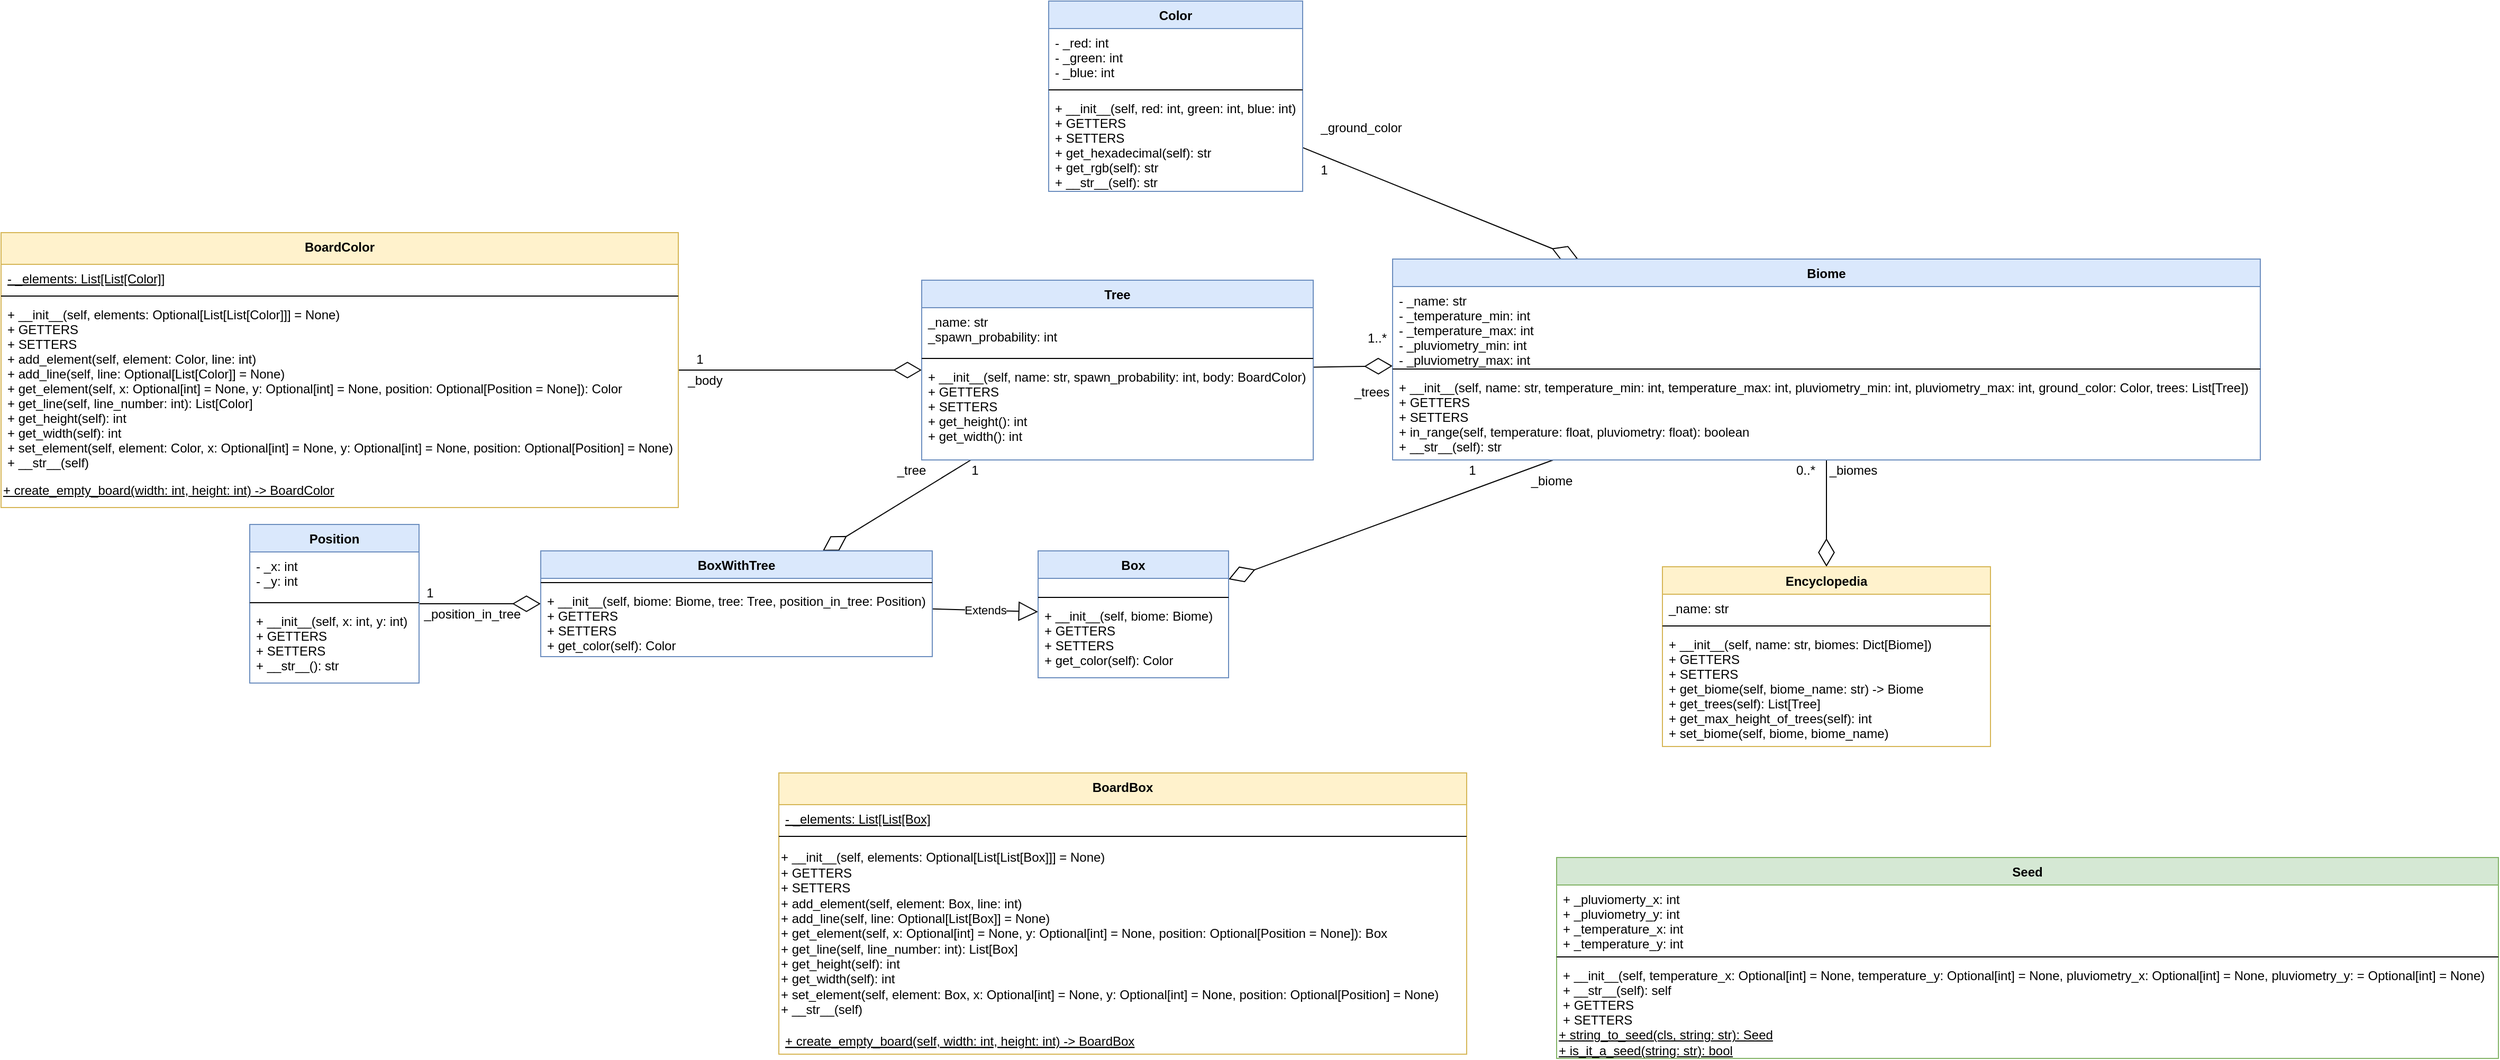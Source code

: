 <mxfile version="13.6.2" type="device"><diagram id="C8whWWGRZkC2s8Ugzqs-" name="Page-1"><mxGraphModel dx="4755" dy="2525" grid="1" gridSize="10" guides="1" tooltips="1" connect="1" arrows="1" fold="1" page="0" pageScale="1" pageWidth="827" pageHeight="1169" math="0" shadow="0"><root><mxCell id="0"/><mxCell id="1" parent="0"/><mxCell id="tSxRDudtPRZctdTpGKeW-9" value="" style="endArrow=diamondThin;endFill=0;endSize=24;html=1;" parent="1" source="tSxRDudtPRZctdTpGKeW-26" target="tSxRDudtPRZctdTpGKeW-5" edge="1"><mxGeometry width="160" relative="1" as="geometry"><mxPoint x="40" y="163.098" as="sourcePoint"/><mxPoint x="80" y="340" as="targetPoint"/></mxGeometry></mxCell><mxCell id="tSxRDudtPRZctdTpGKeW-10" value="1..*" style="text;html=1;align=center;verticalAlign=middle;resizable=0;points=[];autosize=1;" parent="1" vertex="1"><mxGeometry x="145" y="149" width="30" height="20" as="geometry"/></mxCell><mxCell id="tSxRDudtPRZctdTpGKeW-11" value="_trees" style="text;html=1;align=center;verticalAlign=middle;resizable=0;points=[];autosize=1;" parent="1" vertex="1"><mxGeometry x="130" y="200" width="50" height="20" as="geometry"/></mxCell><mxCell id="tSxRDudtPRZctdTpGKeW-19" value="" style="endArrow=diamondThin;endFill=0;endSize=24;html=1;" parent="1" source="tSxRDudtPRZctdTpGKeW-5" target="tSxRDudtPRZctdTpGKeW-12" edge="1"><mxGeometry width="160" relative="1" as="geometry"><mxPoint x="180" y="309.998" as="sourcePoint"/><mxPoint x="340" y="311.949" as="targetPoint"/></mxGeometry></mxCell><mxCell id="tSxRDudtPRZctdTpGKeW-20" value="_biomes" style="text;html=1;align=center;verticalAlign=middle;resizable=0;points=[];autosize=1;" parent="1" vertex="1"><mxGeometry x="580" y="274" width="60" height="20" as="geometry"/></mxCell><mxCell id="tSxRDudtPRZctdTpGKeW-21" value="0..*" style="text;html=1;align=center;verticalAlign=middle;resizable=0;points=[];autosize=1;" parent="1" vertex="1"><mxGeometry x="550" y="274" width="30" height="20" as="geometry"/></mxCell><mxCell id="tSxRDudtPRZctdTpGKeW-34" value="" style="endArrow=diamondThin;endFill=0;endSize=24;html=1;" parent="1" source="tSxRDudtPRZctdTpGKeW-30" target="tSxRDudtPRZctdTpGKeW-5" edge="1"><mxGeometry width="160" relative="1" as="geometry"><mxPoint x="10" y="70" as="sourcePoint"/><mxPoint x="170" y="70" as="targetPoint"/></mxGeometry></mxCell><mxCell id="tSxRDudtPRZctdTpGKeW-35" value="_ground_color" style="text;html=1;align=center;verticalAlign=middle;resizable=0;points=[];autosize=1;" parent="1" vertex="1"><mxGeometry x="100" y="-50" width="90" height="20" as="geometry"/></mxCell><mxCell id="tSxRDudtPRZctdTpGKeW-36" value="1" style="text;html=1;align=center;verticalAlign=middle;resizable=0;points=[];autosize=1;" parent="1" vertex="1"><mxGeometry x="100" y="-10" width="20" height="20" as="geometry"/></mxCell><mxCell id="tSxRDudtPRZctdTpGKeW-38" value="_body" style="text;html=1;align=center;verticalAlign=middle;resizable=0;points=[];autosize=1;" parent="1" vertex="1"><mxGeometry x="-500" y="189" width="50" height="20" as="geometry"/></mxCell><mxCell id="tSxRDudtPRZctdTpGKeW-40" value="" style="endArrow=diamondThin;endFill=0;endSize=24;html=1;" parent="1" source="tSxRDudtPRZctdTpGKeW-5" target="tSxRDudtPRZctdTpGKeW-22" edge="1"><mxGeometry width="160" relative="1" as="geometry"><mxPoint x="65" y="290" as="sourcePoint"/><mxPoint x="225" y="290" as="targetPoint"/></mxGeometry></mxCell><mxCell id="tSxRDudtPRZctdTpGKeW-41" value="_biome" style="text;html=1;align=center;verticalAlign=middle;resizable=0;points=[];autosize=1;" parent="1" vertex="1"><mxGeometry x="300" y="284" width="50" height="20" as="geometry"/></mxCell><mxCell id="tSxRDudtPRZctdTpGKeW-42" value="1" style="text;html=1;align=center;verticalAlign=middle;resizable=0;points=[];autosize=1;" parent="1" vertex="1"><mxGeometry x="240" y="274" width="20" height="20" as="geometry"/></mxCell><mxCell id="tSxRDudtPRZctdTpGKeW-43" value="" style="endArrow=diamondThin;endFill=0;endSize=24;html=1;" parent="1" source="tSxRDudtPRZctdTpGKeW-26" target="kUHXdceBuxzBcF5JBVnF-21" edge="1"><mxGeometry width="160" relative="1" as="geometry"><mxPoint x="120" y="290" as="sourcePoint"/><mxPoint x="280" y="290" as="targetPoint"/></mxGeometry></mxCell><mxCell id="tSxRDudtPRZctdTpGKeW-44" value="_tree" style="text;html=1;align=center;verticalAlign=middle;resizable=0;points=[];autosize=1;" parent="1" vertex="1"><mxGeometry x="-300" y="274" width="40" height="20" as="geometry"/></mxCell><mxCell id="tSxRDudtPRZctdTpGKeW-45" value="1" style="text;html=1;align=center;verticalAlign=middle;resizable=0;points=[];autosize=1;" parent="1" vertex="1"><mxGeometry x="-230" y="274" width="20" height="20" as="geometry"/></mxCell><mxCell id="kUHXdceBuxzBcF5JBVnF-25" value="Extends" style="endArrow=block;endSize=16;endFill=0;html=1;" parent="1" source="kUHXdceBuxzBcF5JBVnF-21" target="tSxRDudtPRZctdTpGKeW-22" edge="1"><mxGeometry width="160" relative="1" as="geometry"><mxPoint x="-40" y="530" as="sourcePoint"/><mxPoint x="120" y="530" as="targetPoint"/></mxGeometry></mxCell><mxCell id="xJdrUhEiBWuhwlC6Hji2-6" value="" style="endArrow=diamondThin;endFill=0;endSize=24;html=1;" parent="1" source="xJdrUhEiBWuhwlC6Hji2-2" target="tSxRDudtPRZctdTpGKeW-26" edge="1"><mxGeometry width="160" relative="1" as="geometry"><mxPoint x="-380" y="333.905" as="sourcePoint"/><mxPoint x="-220" y="330.002" as="targetPoint"/></mxGeometry></mxCell><mxCell id="xJdrUhEiBWuhwlC6Hji2-7" value="1" style="text;html=1;align=center;verticalAlign=middle;resizable=0;points=[];autosize=1;" parent="1" vertex="1"><mxGeometry x="-490" y="169" width="20" height="20" as="geometry"/></mxCell><mxCell id="tSxRDudtPRZctdTpGKeW-22" value="Box" style="swimlane;fontStyle=1;align=center;verticalAlign=top;childLayout=stackLayout;horizontal=1;startSize=26;horizontalStack=0;resizeParent=1;resizeParentMax=0;resizeLast=0;collapsible=1;marginBottom=0;fillColor=#dae8fc;strokeColor=#6c8ebf;" parent="1" vertex="1"><mxGeometry x="-160" y="360" width="180" height="120" as="geometry"/></mxCell><mxCell id="tSxRDudtPRZctdTpGKeW-23" value="&#10;" style="text;strokeColor=none;fillColor=none;align=left;verticalAlign=top;spacingLeft=4;spacingRight=4;overflow=hidden;rotatable=0;points=[[0,0.5],[1,0.5]];portConstraint=eastwest;" parent="tSxRDudtPRZctdTpGKeW-22" vertex="1"><mxGeometry y="26" width="180" height="14" as="geometry"/></mxCell><mxCell id="tSxRDudtPRZctdTpGKeW-24" value="" style="line;strokeWidth=1;fillColor=none;align=left;verticalAlign=middle;spacingTop=-1;spacingLeft=3;spacingRight=3;rotatable=0;labelPosition=right;points=[];portConstraint=eastwest;" parent="tSxRDudtPRZctdTpGKeW-22" vertex="1"><mxGeometry y="40" width="180" height="8" as="geometry"/></mxCell><mxCell id="tSxRDudtPRZctdTpGKeW-25" value="+ __init__(self, biome: Biome)&#10;+ GETTERS&#10;+ SETTERS&#10;+ get_color(self): Color" style="text;strokeColor=none;fillColor=none;align=left;verticalAlign=top;spacingLeft=4;spacingRight=4;overflow=hidden;rotatable=0;points=[[0,0.5],[1,0.5]];portConstraint=eastwest;" parent="tSxRDudtPRZctdTpGKeW-22" vertex="1"><mxGeometry y="48" width="180" height="72" as="geometry"/></mxCell><mxCell id="_piUrLG7zyeL2lo5E84F-3" value="" style="endArrow=diamondThin;endFill=0;endSize=24;html=1;" parent="1" source="CmqtOhDd9aw_pAKIg9Tn-6" target="kUHXdceBuxzBcF5JBVnF-21" edge="1"><mxGeometry width="160" relative="1" as="geometry"><mxPoint x="-750" y="416.338" as="sourcePoint"/><mxPoint x="440" y="780.273" as="targetPoint"/></mxGeometry></mxCell><mxCell id="_piUrLG7zyeL2lo5E84F-4" value="_position_in_tree" style="text;html=1;align=center;verticalAlign=middle;resizable=0;points=[];autosize=1;" parent="1" vertex="1"><mxGeometry x="-750" y="410" width="110" height="20" as="geometry"/></mxCell><mxCell id="_piUrLG7zyeL2lo5E84F-5" value="1" style="text;html=1;align=center;verticalAlign=middle;resizable=0;points=[];autosize=1;" parent="1" vertex="1"><mxGeometry x="-745" y="390" width="20" height="20" as="geometry"/></mxCell><mxCell id="kUHXdceBuxzBcF5JBVnF-21" value="BoxWithTree" style="swimlane;fontStyle=1;align=center;verticalAlign=top;childLayout=stackLayout;horizontal=1;startSize=26;horizontalStack=0;resizeParent=1;resizeParentMax=0;resizeLast=0;collapsible=1;marginBottom=0;fillColor=#dae8fc;strokeColor=#6c8ebf;" parent="1" vertex="1"><mxGeometry x="-630" y="360" width="370" height="100" as="geometry"/></mxCell><mxCell id="kUHXdceBuxzBcF5JBVnF-23" value="" style="line;strokeWidth=1;fillColor=none;align=left;verticalAlign=middle;spacingTop=-1;spacingLeft=3;spacingRight=3;rotatable=0;labelPosition=right;points=[];portConstraint=eastwest;" parent="kUHXdceBuxzBcF5JBVnF-21" vertex="1"><mxGeometry y="26" width="370" height="8" as="geometry"/></mxCell><mxCell id="kUHXdceBuxzBcF5JBVnF-24" value="+ __init__(self, biome: Biome, tree: Tree, position_in_tree: Position)&#10;+ GETTERS&#10;+ SETTERS&#10;+ get_color(self): Color" style="text;strokeColor=none;fillColor=none;align=left;verticalAlign=top;spacingLeft=4;spacingRight=4;overflow=hidden;rotatable=0;points=[[0,0.5],[1,0.5]];portConstraint=eastwest;" parent="kUHXdceBuxzBcF5JBVnF-21" vertex="1"><mxGeometry y="34" width="370" height="66" as="geometry"/></mxCell><mxCell id="_piUrLG7zyeL2lo5E84F-12" value="Seed" style="swimlane;fontStyle=1;align=center;verticalAlign=top;childLayout=stackLayout;horizontal=1;startSize=26;horizontalStack=0;resizeParent=1;resizeParentMax=0;resizeLast=0;collapsible=1;marginBottom=0;fillColor=#d5e8d4;strokeColor=#82b366;" parent="1" vertex="1"><mxGeometry x="330" y="650" width="890" height="190" as="geometry"/></mxCell><mxCell id="_piUrLG7zyeL2lo5E84F-13" value="+ _pluviomerty_x: int&#10;+ _pluviometry_y: int&#10;+ _temperature_x: int&#10;+ _temperature_y: int" style="text;strokeColor=none;fillColor=none;align=left;verticalAlign=top;spacingLeft=4;spacingRight=4;overflow=hidden;rotatable=0;points=[[0,0.5],[1,0.5]];portConstraint=eastwest;" parent="_piUrLG7zyeL2lo5E84F-12" vertex="1"><mxGeometry y="26" width="890" height="64" as="geometry"/></mxCell><mxCell id="_piUrLG7zyeL2lo5E84F-14" value="" style="line;strokeWidth=1;fillColor=none;align=left;verticalAlign=middle;spacingTop=-1;spacingLeft=3;spacingRight=3;rotatable=0;labelPosition=right;points=[];portConstraint=eastwest;" parent="_piUrLG7zyeL2lo5E84F-12" vertex="1"><mxGeometry y="90" width="890" height="8" as="geometry"/></mxCell><mxCell id="_piUrLG7zyeL2lo5E84F-15" value="+ __init__(self, temperature_x: Optional[int] = None, temperature_y: Optional[int] = None, pluviometry_x: Optional[int] = None, pluviometry_y: = Optional[int] = None)&#10;+ __str__(self): self&#10;+ GETTERS&#10;+ SETTERS&#10;" style="text;strokeColor=none;fillColor=none;align=left;verticalAlign=top;spacingLeft=4;spacingRight=4;overflow=hidden;rotatable=0;points=[[0,0.5],[1,0.5]];portConstraint=eastwest;" parent="_piUrLG7zyeL2lo5E84F-12" vertex="1"><mxGeometry y="98" width="890" height="62" as="geometry"/></mxCell><mxCell id="_piUrLG7zyeL2lo5E84F-16" value="&lt;u&gt;+ string_to_seed(cls, string: str): Seed&lt;br&gt;&lt;div&gt;&lt;u&gt;+ is_it_a_seed(string: str): bool&lt;/u&gt;&lt;/div&gt;&lt;/u&gt;" style="text;html=1;align=left;verticalAlign=middle;resizable=0;points=[];autosize=1;" parent="_piUrLG7zyeL2lo5E84F-12" vertex="1"><mxGeometry y="160" width="890" height="30" as="geometry"/></mxCell><mxCell id="tSxRDudtPRZctdTpGKeW-26" value="Tree" style="swimlane;fontStyle=1;align=center;verticalAlign=top;childLayout=stackLayout;horizontal=1;startSize=26;horizontalStack=0;resizeParent=1;resizeParentMax=0;resizeLast=0;collapsible=1;marginBottom=0;fillColor=#dae8fc;strokeColor=#6c8ebf;" parent="1" vertex="1"><mxGeometry x="-270" y="104" width="370" height="170" as="geometry"/></mxCell><mxCell id="tSxRDudtPRZctdTpGKeW-27" value="_name: str&#10;_spawn_probability: int" style="text;strokeColor=none;fillColor=none;align=left;verticalAlign=top;spacingLeft=4;spacingRight=4;overflow=hidden;rotatable=0;points=[[0,0.5],[1,0.5]];portConstraint=eastwest;" parent="tSxRDudtPRZctdTpGKeW-26" vertex="1"><mxGeometry y="26" width="370" height="44" as="geometry"/></mxCell><mxCell id="tSxRDudtPRZctdTpGKeW-28" value="" style="line;strokeWidth=1;fillColor=none;align=left;verticalAlign=middle;spacingTop=-1;spacingLeft=3;spacingRight=3;rotatable=0;labelPosition=right;points=[];portConstraint=eastwest;" parent="tSxRDudtPRZctdTpGKeW-26" vertex="1"><mxGeometry y="70" width="370" height="8" as="geometry"/></mxCell><mxCell id="tSxRDudtPRZctdTpGKeW-29" value="+ __init__(self, name: str, spawn_probability: int, body: BoardColor)&#10;+ GETTERS&#10;+ SETTERS&#10;+ get_height(): int&#10;+ get_width(): int&#10;" style="text;strokeColor=none;fillColor=none;align=left;verticalAlign=top;spacingLeft=4;spacingRight=4;overflow=hidden;rotatable=0;points=[[0,0.5],[1,0.5]];portConstraint=eastwest;" parent="tSxRDudtPRZctdTpGKeW-26" vertex="1"><mxGeometry y="78" width="370" height="92" as="geometry"/></mxCell><mxCell id="tSxRDudtPRZctdTpGKeW-12" value="Encyclopedia" style="swimlane;fontStyle=1;align=center;verticalAlign=top;childLayout=stackLayout;horizontal=1;startSize=26;horizontalStack=0;resizeParent=1;resizeParentMax=0;resizeLast=0;collapsible=1;marginBottom=0;fillColor=#fff2cc;strokeColor=#d6b656;" parent="1" vertex="1"><mxGeometry x="430" y="375" width="310" height="170" as="geometry"/></mxCell><mxCell id="tSxRDudtPRZctdTpGKeW-13" value="_name: str" style="text;strokeColor=none;fillColor=none;align=left;verticalAlign=top;spacingLeft=4;spacingRight=4;overflow=hidden;rotatable=0;points=[[0,0.5],[1,0.5]];portConstraint=eastwest;" parent="tSxRDudtPRZctdTpGKeW-12" vertex="1"><mxGeometry y="26" width="310" height="26" as="geometry"/></mxCell><mxCell id="tSxRDudtPRZctdTpGKeW-14" value="" style="line;strokeWidth=1;fillColor=none;align=left;verticalAlign=middle;spacingTop=-1;spacingLeft=3;spacingRight=3;rotatable=0;labelPosition=right;points=[];portConstraint=eastwest;" parent="tSxRDudtPRZctdTpGKeW-12" vertex="1"><mxGeometry y="52" width="310" height="8" as="geometry"/></mxCell><mxCell id="tSxRDudtPRZctdTpGKeW-15" value="+ __init__(self, name: str, biomes: Dict[Biome])&#10;+ GETTERS&#10;+ SETTERS&#10;+ get_biome(self, biome_name: str) -&gt; Biome&#10;+ get_trees(self): List[Tree]&#10;+ get_max_height_of_trees(self): int&#10;+ set_biome(self, biome, biome_name)&#10;&#10;" style="text;strokeColor=none;fillColor=none;align=left;verticalAlign=top;spacingLeft=4;spacingRight=4;overflow=hidden;rotatable=0;points=[[0,0.5],[1,0.5]];portConstraint=eastwest;" parent="tSxRDudtPRZctdTpGKeW-12" vertex="1"><mxGeometry y="60" width="310" height="110" as="geometry"/></mxCell><mxCell id="CmqtOhDd9aw_pAKIg9Tn-6" value="Position" style="swimlane;fontStyle=1;align=center;verticalAlign=top;childLayout=stackLayout;horizontal=1;startSize=26;horizontalStack=0;resizeParent=1;resizeParentMax=0;resizeLast=0;collapsible=1;marginBottom=0;fillColor=#dae8fc;strokeColor=#6c8ebf;" parent="1" vertex="1"><mxGeometry x="-905" y="335" width="160" height="150" as="geometry"/></mxCell><mxCell id="CmqtOhDd9aw_pAKIg9Tn-7" value="- _x: int&#10;- _y: int&#10;" style="text;strokeColor=none;fillColor=none;align=left;verticalAlign=top;spacingLeft=4;spacingRight=4;overflow=hidden;rotatable=0;points=[[0,0.5],[1,0.5]];portConstraint=eastwest;" parent="CmqtOhDd9aw_pAKIg9Tn-6" vertex="1"><mxGeometry y="26" width="160" height="44" as="geometry"/></mxCell><mxCell id="CmqtOhDd9aw_pAKIg9Tn-8" value="" style="line;strokeWidth=1;fillColor=none;align=left;verticalAlign=middle;spacingTop=-1;spacingLeft=3;spacingRight=3;rotatable=0;labelPosition=right;points=[];portConstraint=eastwest;" parent="CmqtOhDd9aw_pAKIg9Tn-6" vertex="1"><mxGeometry y="70" width="160" height="8" as="geometry"/></mxCell><mxCell id="CmqtOhDd9aw_pAKIg9Tn-9" value="+ __init__(self, x: int, y: int)&#10;+ GETTERS&#10;+ SETTERS&#10;+ __str__(): str" style="text;strokeColor=none;fillColor=none;align=left;verticalAlign=top;spacingLeft=4;spacingRight=4;overflow=hidden;rotatable=0;points=[[0,0.5],[1,0.5]];portConstraint=eastwest;" parent="CmqtOhDd9aw_pAKIg9Tn-6" vertex="1"><mxGeometry y="78" width="160" height="72" as="geometry"/></mxCell><mxCell id="tSxRDudtPRZctdTpGKeW-5" value="Biome" style="swimlane;fontStyle=1;align=center;verticalAlign=top;childLayout=stackLayout;horizontal=1;startSize=26;horizontalStack=0;resizeParent=1;resizeParentMax=0;resizeLast=0;collapsible=1;marginBottom=0;fillColor=#dae8fc;strokeColor=#6c8ebf;" parent="1" vertex="1"><mxGeometry x="175" y="84" width="820" height="190" as="geometry"><mxRectangle x="190" y="84" width="70" height="26" as="alternateBounds"/></mxGeometry></mxCell><mxCell id="tSxRDudtPRZctdTpGKeW-6" value="- _name: str&#10;- _temperature_min: int&#10;- _temperature_max: int&#10;- _pluviometry_min: int&#10;- _pluviometry_max: int" style="text;align=left;verticalAlign=top;spacingLeft=4;spacingRight=4;overflow=hidden;rotatable=0;points=[[0,0.5],[1,0.5]];portConstraint=eastwest;" parent="tSxRDudtPRZctdTpGKeW-5" vertex="1"><mxGeometry y="26" width="820" height="74" as="geometry"/></mxCell><mxCell id="tSxRDudtPRZctdTpGKeW-7" value="" style="line;strokeWidth=1;fillColor=none;align=left;verticalAlign=middle;spacingTop=-1;spacingLeft=3;spacingRight=3;rotatable=0;labelPosition=right;points=[];portConstraint=eastwest;" parent="tSxRDudtPRZctdTpGKeW-5" vertex="1"><mxGeometry y="100" width="820" height="8" as="geometry"/></mxCell><mxCell id="tSxRDudtPRZctdTpGKeW-8" value="+ __init__(self, name: str, temperature_min: int, temperature_max: int, pluviometry_min: int, pluviometry_max: int, ground_color: Color, trees: List[Tree])&#10;+ GETTERS&#10;+ SETTERS&#10;+ in_range(self, temperature: float, pluviometry: float): boolean&#10;+ __str__(self): str&#10;" style="text;strokeColor=none;fillColor=none;align=left;verticalAlign=top;spacingLeft=4;spacingRight=4;overflow=hidden;rotatable=0;points=[[0,0.5],[1,0.5]];portConstraint=eastwest;" parent="tSxRDudtPRZctdTpGKeW-5" vertex="1"><mxGeometry y="108" width="820" height="82" as="geometry"/></mxCell><mxCell id="tSxRDudtPRZctdTpGKeW-30" value="Color" style="swimlane;fontStyle=1;align=center;verticalAlign=top;childLayout=stackLayout;horizontal=1;startSize=26;horizontalStack=0;resizeParent=1;resizeParentMax=0;resizeLast=0;collapsible=1;marginBottom=0;fillColor=#dae8fc;strokeColor=#6c8ebf;" parent="1" vertex="1"><mxGeometry x="-150" y="-160" width="240" height="180" as="geometry"/></mxCell><mxCell id="tSxRDudtPRZctdTpGKeW-31" value="- _red: int&#10;- _green: int&#10;- _blue: int&#10;" style="text;strokeColor=none;fillColor=none;align=left;verticalAlign=top;spacingLeft=4;spacingRight=4;overflow=hidden;rotatable=0;points=[[0,0.5],[1,0.5]];portConstraint=eastwest;" parent="tSxRDudtPRZctdTpGKeW-30" vertex="1"><mxGeometry y="26" width="240" height="54" as="geometry"/></mxCell><mxCell id="tSxRDudtPRZctdTpGKeW-32" value="" style="line;strokeWidth=1;fillColor=none;align=left;verticalAlign=middle;spacingTop=-1;spacingLeft=3;spacingRight=3;rotatable=0;labelPosition=right;points=[];portConstraint=eastwest;" parent="tSxRDudtPRZctdTpGKeW-30" vertex="1"><mxGeometry y="80" width="240" height="8" as="geometry"/></mxCell><mxCell id="tSxRDudtPRZctdTpGKeW-33" value="+ __init__(self, red: int, green: int, blue: int)&#10;+ GETTERS&#10;+ SETTERS&#10;+ get_hexadecimal(self): str&#10;+ get_rgb(self): str&#10;+ __str__(self): str&#10;" style="text;strokeColor=none;fillColor=none;align=left;verticalAlign=top;spacingLeft=4;spacingRight=4;overflow=hidden;rotatable=0;points=[[0,0.5],[1,0.5]];portConstraint=eastwest;" parent="tSxRDudtPRZctdTpGKeW-30" vertex="1"><mxGeometry y="88" width="240" height="92" as="geometry"/></mxCell><mxCell id="zA5OHEeaOckEQdmFBA_A-1" value="BoardBox" style="swimlane;fontStyle=1;align=center;verticalAlign=top;childLayout=stackLayout;horizontal=1;startSize=30;horizontalStack=0;resizeParent=1;resizeParentMax=0;resizeLast=0;collapsible=1;marginBottom=0;fillColor=#fff2cc;strokeColor=#d6b656;" parent="1" vertex="1"><mxGeometry x="-405" y="570" width="650" height="266" as="geometry"/></mxCell><mxCell id="zA5OHEeaOckEQdmFBA_A-2" value="- _elements: List[List[Box]" style="text;strokeColor=none;fillColor=none;align=left;verticalAlign=top;spacingLeft=4;spacingRight=4;overflow=hidden;rotatable=0;points=[[0,0.5],[1,0.5]];portConstraint=eastwest;fontStyle=4" parent="zA5OHEeaOckEQdmFBA_A-1" vertex="1"><mxGeometry y="30" width="650" height="26" as="geometry"/></mxCell><mxCell id="zA5OHEeaOckEQdmFBA_A-3" value="" style="line;strokeWidth=1;fillColor=none;align=left;verticalAlign=middle;spacingTop=-1;spacingLeft=3;spacingRight=3;rotatable=0;labelPosition=right;points=[];portConstraint=eastwest;" parent="zA5OHEeaOckEQdmFBA_A-1" vertex="1"><mxGeometry y="56" width="650" height="8" as="geometry"/></mxCell><mxCell id="0BPkuEDEZoVlZgNwRE2_-8" value="&lt;div&gt;+ __init__(self, elements: Optional[List[List[Box]]] = None)&lt;/div&gt;&lt;div&gt;+ GETTERS&lt;/div&gt;&lt;div&gt;+ SETTERS&lt;/div&gt;&lt;div&gt;+ add_element(self, element: Box, line: int)&lt;/div&gt;&lt;div&gt;+ add_line(self, line: Optional[List[Box]] = None)&lt;/div&gt;&lt;div&gt;+ get_element(self, x: Optional[int] = None, y: Optional[int] = None, position: Optional[Position = None]): Box&lt;/div&gt;&lt;div&gt;+ get_line(self, line_number: int): List[Box]&lt;/div&gt;&lt;div&gt;+ get_height(self): int&lt;/div&gt;&lt;div&gt;+ get_width(self): int&lt;/div&gt;&lt;div&gt;+ set_element(self, element: Box&lt;span&gt;, x: Optional[int] = None, y: Optional[int] = None, position: Optional[Position] = None)&lt;/span&gt;&lt;/div&gt;&lt;div&gt;+ __str__(self)&lt;/div&gt;" style="text;html=1;strokeColor=none;fillColor=none;align=left;verticalAlign=middle;whiteSpace=wrap;rounded=0;" parent="zA5OHEeaOckEQdmFBA_A-1" vertex="1"><mxGeometry y="64" width="650" height="176" as="geometry"/></mxCell><mxCell id="zA5OHEeaOckEQdmFBA_A-4" value="+ create_empty_board(self, width: int, height: int) -&gt; BoardBox" style="text;strokeColor=none;fillColor=none;align=left;verticalAlign=top;spacingLeft=4;spacingRight=4;overflow=hidden;rotatable=0;points=[[0,0.5],[1,0.5]];portConstraint=eastwest;fontStyle=4" parent="zA5OHEeaOckEQdmFBA_A-1" vertex="1"><mxGeometry y="240" width="650" height="26" as="geometry"/></mxCell><mxCell id="xJdrUhEiBWuhwlC6Hji2-2" value="BoardColor" style="swimlane;fontStyle=1;align=center;verticalAlign=top;childLayout=stackLayout;horizontal=1;startSize=30;horizontalStack=0;resizeParent=1;resizeParentMax=0;resizeLast=0;collapsible=1;marginBottom=0;fillColor=#fff2cc;strokeColor=#d6b656;" parent="1" vertex="1"><mxGeometry x="-1140" y="59" width="640" height="260" as="geometry"/></mxCell><mxCell id="ZjR4sVKAZGM08cdeTKeb-3" value="- _elements: List[List[Color]]" style="text;strokeColor=none;fillColor=none;align=left;verticalAlign=top;spacingLeft=4;spacingRight=4;overflow=hidden;rotatable=0;points=[[0,0.5],[1,0.5]];portConstraint=eastwest;fontStyle=4" parent="xJdrUhEiBWuhwlC6Hji2-2" vertex="1"><mxGeometry y="30" width="640" height="26" as="geometry"/></mxCell><mxCell id="xJdrUhEiBWuhwlC6Hji2-4" value="" style="line;strokeWidth=1;fillColor=none;align=left;verticalAlign=middle;spacingTop=-1;spacingLeft=3;spacingRight=3;rotatable=0;labelPosition=right;points=[];portConstraint=eastwest;" parent="xJdrUhEiBWuhwlC6Hji2-2" vertex="1"><mxGeometry y="56" width="640" height="8" as="geometry"/></mxCell><mxCell id="xJdrUhEiBWuhwlC6Hji2-5" value="+ __init__(self, elements: Optional[List[List[Color]]] = None)&#10;+ GETTERS&#10;+ SETTERS&#10;+ add_element(self, element: Color, line: int)&#10;+ add_line(self, line: Optional[List[Color]] = None)&#10;+ get_element(self, x: Optional[int] = None, y: Optional[int] = None, position: Optional[Position = None]): Color&#10;+ get_line(self, line_number: int): List[Color]&#10;+ get_height(self): int&#10;+ get_width(self): int&#10;+ set_element(self, element: Color, x: Optional[int] = None, y: Optional[int] = None, position: Optional[Position] = None)&#10;+ __str__(self)" style="text;strokeColor=none;fillColor=none;align=left;verticalAlign=top;spacingLeft=4;spacingRight=4;overflow=hidden;rotatable=0;points=[[0,0.5],[1,0.5]];portConstraint=eastwest;" parent="xJdrUhEiBWuhwlC6Hji2-2" vertex="1"><mxGeometry y="64" width="640" height="166" as="geometry"/></mxCell><mxCell id="CmqtOhDd9aw_pAKIg9Tn-3" value="&lt;span style=&quot;color: rgb(0 , 0 , 0) ; font-family: &amp;#34;helvetica&amp;#34; ; font-size: 12px ; font-style: normal ; font-weight: 400 ; letter-spacing: normal ; text-align: left ; text-indent: 0px ; text-transform: none ; word-spacing: 0px ; background-color: rgb(255 , 255 , 255) ; display: inline ; float: none&quot;&gt;&lt;u&gt;+ create_empty_board(width: int, height: int) -&amp;gt; BoardColor&lt;/u&gt;&lt;/span&gt;" style="text;whiteSpace=wrap;html=1;" parent="xJdrUhEiBWuhwlC6Hji2-2" vertex="1"><mxGeometry y="230" width="640" height="30" as="geometry"/></mxCell></root></mxGraphModel></diagram></mxfile>